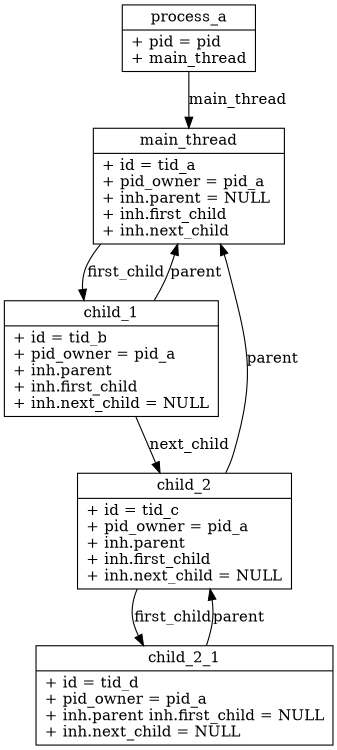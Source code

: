 digraph hierarchy {
    size="5,5"
    node[shape=record]
    edge[dir=forward, arrowtail=empty]

    2[label = "{process_a|+ pid = pid\l+ main_thread}"]
    3[label = "{main_thread|+ id = tid_a\l+ pid_owner = pid_a\l+ inh.parent = NULL
                \l+ inh.first_child\l+ inh.next_child\l}"]
    4[label = "{child_1|+ id = tid_b\l+ pid_owner = pid_a\l+ inh.parent
                \l+ inh.first_child\l+ inh.next_child = NULL\l}"]
    5[label = "{child_2|+ id = tid_c\l+ pid_owner = pid_a\l+ inh.parent
                \l+ inh.first_child\l+ inh.next_child = NULL\l}"]
    6[label = "{child_2_1|+ id = tid_d\l+ pid_owner = pid_a\l+ inh.parent
                inh.first_child = NULL\l+ inh.next_child = NULL\l}"]
    2->3 [label = "main_thread"]
    3->4 [label = "first_child"]
    4->5 [label = "next_child"]
    5->6 [label = "first_child"]
    6->5 [label = "parent"]
    5->3 [label = "parent"]
    4->3 [label = "parent"]
}

